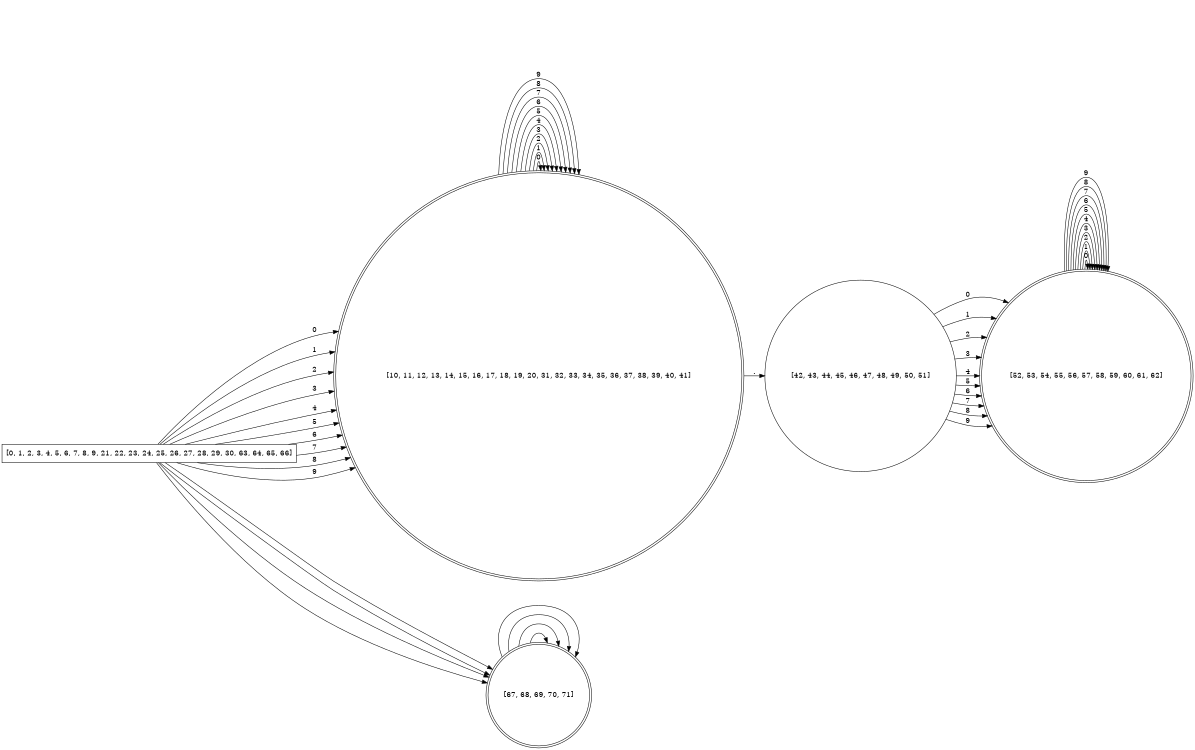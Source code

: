 digraph finite_state_machine {
	rankdir=LR size="8,5"
	node [shape=rectangular]
	"[0, 1, 2, 3, 4, 5, 6, 7, 8, 9, 21, 22, 23, 24, 25, 26, 27, 28, 29, 30, 63, 64, 65, 66]"
	node [shape=doublecircle]
	"[10, 11, 12, 13, 14, 15, 16, 17, 18, 19, 20, 31, 32, 33, 34, 35, 36, 37, 38, 39, 40, 41]"
	node [shape=doublecircle]
	"[10, 11, 12, 13, 14, 15, 16, 17, 18, 19, 20, 31, 32, 33, 34, 35, 36, 37, 38, 39, 40, 41]"
	node [shape=doublecircle]
	"[10, 11, 12, 13, 14, 15, 16, 17, 18, 19, 20, 31, 32, 33, 34, 35, 36, 37, 38, 39, 40, 41]"
	node [shape=doublecircle]
	"[10, 11, 12, 13, 14, 15, 16, 17, 18, 19, 20, 31, 32, 33, 34, 35, 36, 37, 38, 39, 40, 41]"
	node [shape=doublecircle]
	"[10, 11, 12, 13, 14, 15, 16, 17, 18, 19, 20, 31, 32, 33, 34, 35, 36, 37, 38, 39, 40, 41]"
	node [shape=doublecircle]
	"[10, 11, 12, 13, 14, 15, 16, 17, 18, 19, 20, 31, 32, 33, 34, 35, 36, 37, 38, 39, 40, 41]"
	node [shape=doublecircle]
	"[10, 11, 12, 13, 14, 15, 16, 17, 18, 19, 20, 31, 32, 33, 34, 35, 36, 37, 38, 39, 40, 41]"
	node [shape=doublecircle]
	"[10, 11, 12, 13, 14, 15, 16, 17, 18, 19, 20, 31, 32, 33, 34, 35, 36, 37, 38, 39, 40, 41]"
	node [shape=doublecircle]
	"[10, 11, 12, 13, 14, 15, 16, 17, 18, 19, 20, 31, 32, 33, 34, 35, 36, 37, 38, 39, 40, 41]"
	node [shape=doublecircle]
	"[10, 11, 12, 13, 14, 15, 16, 17, 18, 19, 20, 31, 32, 33, 34, 35, 36, 37, 38, 39, 40, 41]"
	node [shape=doublecircle]
	"[67, 68, 69, 70, 71]"
	node [shape=doublecircle]
	"[67, 68, 69, 70, 71]"
	node [shape=doublecircle]
	"[67, 68, 69, 70, 71]"
	node [shape=doublecircle]
	"[67, 68, 69, 70, 71]"
	node [shape=doublecircle]
	"[10, 11, 12, 13, 14, 15, 16, 17, 18, 19, 20, 31, 32, 33, 34, 35, 36, 37, 38, 39, 40, 41]"
	node [shape=doublecircle]
	"[10, 11, 12, 13, 14, 15, 16, 17, 18, 19, 20, 31, 32, 33, 34, 35, 36, 37, 38, 39, 40, 41]"
	node [shape=doublecircle]
	"[10, 11, 12, 13, 14, 15, 16, 17, 18, 19, 20, 31, 32, 33, 34, 35, 36, 37, 38, 39, 40, 41]"
	node [shape=doublecircle]
	"[10, 11, 12, 13, 14, 15, 16, 17, 18, 19, 20, 31, 32, 33, 34, 35, 36, 37, 38, 39, 40, 41]"
	node [shape=doublecircle]
	"[10, 11, 12, 13, 14, 15, 16, 17, 18, 19, 20, 31, 32, 33, 34, 35, 36, 37, 38, 39, 40, 41]"
	node [shape=doublecircle]
	"[10, 11, 12, 13, 14, 15, 16, 17, 18, 19, 20, 31, 32, 33, 34, 35, 36, 37, 38, 39, 40, 41]"
	node [shape=doublecircle]
	"[10, 11, 12, 13, 14, 15, 16, 17, 18, 19, 20, 31, 32, 33, 34, 35, 36, 37, 38, 39, 40, 41]"
	node [shape=doublecircle]
	"[10, 11, 12, 13, 14, 15, 16, 17, 18, 19, 20, 31, 32, 33, 34, 35, 36, 37, 38, 39, 40, 41]"
	node [shape=doublecircle]
	"[10, 11, 12, 13, 14, 15, 16, 17, 18, 19, 20, 31, 32, 33, 34, 35, 36, 37, 38, 39, 40, 41]"
	node [shape=doublecircle]
	"[10, 11, 12, 13, 14, 15, 16, 17, 18, 19, 20, 31, 32, 33, 34, 35, 36, 37, 38, 39, 40, 41]"
	node [shape=doublecircle]
	"[67, 68, 69, 70, 71]"
	node [shape=doublecircle]
	"[67, 68, 69, 70, 71]"
	node [shape=doublecircle]
	"[67, 68, 69, 70, 71]"
	node [shape=doublecircle]
	"[67, 68, 69, 70, 71]"
	node [shape=doublecircle]
	"[52, 53, 54, 55, 56, 57, 58, 59, 60, 61, 62]"
	node [shape=doublecircle]
	"[52, 53, 54, 55, 56, 57, 58, 59, 60, 61, 62]"
	node [shape=doublecircle]
	"[52, 53, 54, 55, 56, 57, 58, 59, 60, 61, 62]"
	node [shape=doublecircle]
	"[52, 53, 54, 55, 56, 57, 58, 59, 60, 61, 62]"
	node [shape=doublecircle]
	"[52, 53, 54, 55, 56, 57, 58, 59, 60, 61, 62]"
	node [shape=doublecircle]
	"[52, 53, 54, 55, 56, 57, 58, 59, 60, 61, 62]"
	node [shape=doublecircle]
	"[52, 53, 54, 55, 56, 57, 58, 59, 60, 61, 62]"
	node [shape=doublecircle]
	"[52, 53, 54, 55, 56, 57, 58, 59, 60, 61, 62]"
	node [shape=doublecircle]
	"[52, 53, 54, 55, 56, 57, 58, 59, 60, 61, 62]"
	node [shape=doublecircle]
	"[52, 53, 54, 55, 56, 57, 58, 59, 60, 61, 62]"
	node [shape=doublecircle]
	"[52, 53, 54, 55, 56, 57, 58, 59, 60, 61, 62]"
	node [shape=doublecircle]
	"[52, 53, 54, 55, 56, 57, 58, 59, 60, 61, 62]"
	node [shape=doublecircle]
	"[52, 53, 54, 55, 56, 57, 58, 59, 60, 61, 62]"
	node [shape=doublecircle]
	"[52, 53, 54, 55, 56, 57, 58, 59, 60, 61, 62]"
	node [shape=doublecircle]
	"[52, 53, 54, 55, 56, 57, 58, 59, 60, 61, 62]"
	node [shape=doublecircle]
	"[52, 53, 54, 55, 56, 57, 58, 59, 60, 61, 62]"
	node [shape=doublecircle]
	"[52, 53, 54, 55, 56, 57, 58, 59, 60, 61, 62]"
	node [shape=doublecircle]
	"[52, 53, 54, 55, 56, 57, 58, 59, 60, 61, 62]"
	node [shape=doublecircle]
	"[52, 53, 54, 55, 56, 57, 58, 59, 60, 61, 62]"
	node [shape=doublecircle]
	"[52, 53, 54, 55, 56, 57, 58, 59, 60, 61, 62]"
	node [shape=circle]
	"[0, 1, 2, 3, 4, 5, 6, 7, 8, 9, 21, 22, 23, 24, 25, 26, 27, 28, 29, 30, 63, 64, 65, 66]" -> "[10, 11, 12, 13, 14, 15, 16, 17, 18, 19, 20, 31, 32, 33, 34, 35, 36, 37, 38, 39, 40, 41]" [label=0]
	"[0, 1, 2, 3, 4, 5, 6, 7, 8, 9, 21, 22, 23, 24, 25, 26, 27, 28, 29, 30, 63, 64, 65, 66]" -> "[10, 11, 12, 13, 14, 15, 16, 17, 18, 19, 20, 31, 32, 33, 34, 35, 36, 37, 38, 39, 40, 41]" [label=1]
	"[0, 1, 2, 3, 4, 5, 6, 7, 8, 9, 21, 22, 23, 24, 25, 26, 27, 28, 29, 30, 63, 64, 65, 66]" -> "[10, 11, 12, 13, 14, 15, 16, 17, 18, 19, 20, 31, 32, 33, 34, 35, 36, 37, 38, 39, 40, 41]" [label=2]
	"[0, 1, 2, 3, 4, 5, 6, 7, 8, 9, 21, 22, 23, 24, 25, 26, 27, 28, 29, 30, 63, 64, 65, 66]" -> "[10, 11, 12, 13, 14, 15, 16, 17, 18, 19, 20, 31, 32, 33, 34, 35, 36, 37, 38, 39, 40, 41]" [label=3]
	"[0, 1, 2, 3, 4, 5, 6, 7, 8, 9, 21, 22, 23, 24, 25, 26, 27, 28, 29, 30, 63, 64, 65, 66]" -> "[10, 11, 12, 13, 14, 15, 16, 17, 18, 19, 20, 31, 32, 33, 34, 35, 36, 37, 38, 39, 40, 41]" [label=4]
	"[0, 1, 2, 3, 4, 5, 6, 7, 8, 9, 21, 22, 23, 24, 25, 26, 27, 28, 29, 30, 63, 64, 65, 66]" -> "[10, 11, 12, 13, 14, 15, 16, 17, 18, 19, 20, 31, 32, 33, 34, 35, 36, 37, 38, 39, 40, 41]" [label=5]
	"[0, 1, 2, 3, 4, 5, 6, 7, 8, 9, 21, 22, 23, 24, 25, 26, 27, 28, 29, 30, 63, 64, 65, 66]" -> "[10, 11, 12, 13, 14, 15, 16, 17, 18, 19, 20, 31, 32, 33, 34, 35, 36, 37, 38, 39, 40, 41]" [label=6]
	"[0, 1, 2, 3, 4, 5, 6, 7, 8, 9, 21, 22, 23, 24, 25, 26, 27, 28, 29, 30, 63, 64, 65, 66]" -> "[10, 11, 12, 13, 14, 15, 16, 17, 18, 19, 20, 31, 32, 33, 34, 35, 36, 37, 38, 39, 40, 41]" [label=7]
	"[0, 1, 2, 3, 4, 5, 6, 7, 8, 9, 21, 22, 23, 24, 25, 26, 27, 28, 29, 30, 63, 64, 65, 66]" -> "[10, 11, 12, 13, 14, 15, 16, 17, 18, 19, 20, 31, 32, 33, 34, 35, 36, 37, 38, 39, 40, 41]" [label=8]
	"[0, 1, 2, 3, 4, 5, 6, 7, 8, 9, 21, 22, 23, 24, 25, 26, 27, 28, 29, 30, 63, 64, 65, 66]" -> "[10, 11, 12, 13, 14, 15, 16, 17, 18, 19, 20, 31, 32, 33, 34, 35, 36, 37, 38, 39, 40, 41]" [label=9]
	"[0, 1, 2, 3, 4, 5, 6, 7, 8, 9, 21, 22, 23, 24, 25, 26, 27, 28, 29, 30, 63, 64, 65, 66]" -> "[67, 68, 69, 70, 71]" [label="
"]
	"[0, 1, 2, 3, 4, 5, 6, 7, 8, 9, 21, 22, 23, 24, 25, 26, 27, 28, 29, 30, 63, 64, 65, 66]" -> "[67, 68, 69, 70, 71]" [label=""]
	"[0, 1, 2, 3, 4, 5, 6, 7, 8, 9, 21, 22, 23, 24, 25, 26, 27, 28, 29, 30, 63, 64, 65, 66]" -> "[67, 68, 69, 70, 71]" [label="	"]
	"[0, 1, 2, 3, 4, 5, 6, 7, 8, 9, 21, 22, 23, 24, 25, 26, 27, 28, 29, 30, 63, 64, 65, 66]" -> "[67, 68, 69, 70, 71]" [label=" "]
	"[10, 11, 12, 13, 14, 15, 16, 17, 18, 19, 20, 31, 32, 33, 34, 35, 36, 37, 38, 39, 40, 41]" -> "[10, 11, 12, 13, 14, 15, 16, 17, 18, 19, 20, 31, 32, 33, 34, 35, 36, 37, 38, 39, 40, 41]" [label=0]
	"[10, 11, 12, 13, 14, 15, 16, 17, 18, 19, 20, 31, 32, 33, 34, 35, 36, 37, 38, 39, 40, 41]" -> "[10, 11, 12, 13, 14, 15, 16, 17, 18, 19, 20, 31, 32, 33, 34, 35, 36, 37, 38, 39, 40, 41]" [label=1]
	"[10, 11, 12, 13, 14, 15, 16, 17, 18, 19, 20, 31, 32, 33, 34, 35, 36, 37, 38, 39, 40, 41]" -> "[10, 11, 12, 13, 14, 15, 16, 17, 18, 19, 20, 31, 32, 33, 34, 35, 36, 37, 38, 39, 40, 41]" [label=2]
	"[10, 11, 12, 13, 14, 15, 16, 17, 18, 19, 20, 31, 32, 33, 34, 35, 36, 37, 38, 39, 40, 41]" -> "[10, 11, 12, 13, 14, 15, 16, 17, 18, 19, 20, 31, 32, 33, 34, 35, 36, 37, 38, 39, 40, 41]" [label=3]
	"[10, 11, 12, 13, 14, 15, 16, 17, 18, 19, 20, 31, 32, 33, 34, 35, 36, 37, 38, 39, 40, 41]" -> "[10, 11, 12, 13, 14, 15, 16, 17, 18, 19, 20, 31, 32, 33, 34, 35, 36, 37, 38, 39, 40, 41]" [label=4]
	"[10, 11, 12, 13, 14, 15, 16, 17, 18, 19, 20, 31, 32, 33, 34, 35, 36, 37, 38, 39, 40, 41]" -> "[10, 11, 12, 13, 14, 15, 16, 17, 18, 19, 20, 31, 32, 33, 34, 35, 36, 37, 38, 39, 40, 41]" [label=5]
	"[10, 11, 12, 13, 14, 15, 16, 17, 18, 19, 20, 31, 32, 33, 34, 35, 36, 37, 38, 39, 40, 41]" -> "[10, 11, 12, 13, 14, 15, 16, 17, 18, 19, 20, 31, 32, 33, 34, 35, 36, 37, 38, 39, 40, 41]" [label=6]
	"[10, 11, 12, 13, 14, 15, 16, 17, 18, 19, 20, 31, 32, 33, 34, 35, 36, 37, 38, 39, 40, 41]" -> "[10, 11, 12, 13, 14, 15, 16, 17, 18, 19, 20, 31, 32, 33, 34, 35, 36, 37, 38, 39, 40, 41]" [label=7]
	"[10, 11, 12, 13, 14, 15, 16, 17, 18, 19, 20, 31, 32, 33, 34, 35, 36, 37, 38, 39, 40, 41]" -> "[10, 11, 12, 13, 14, 15, 16, 17, 18, 19, 20, 31, 32, 33, 34, 35, 36, 37, 38, 39, 40, 41]" [label=8]
	"[10, 11, 12, 13, 14, 15, 16, 17, 18, 19, 20, 31, 32, 33, 34, 35, 36, 37, 38, 39, 40, 41]" -> "[10, 11, 12, 13, 14, 15, 16, 17, 18, 19, 20, 31, 32, 33, 34, 35, 36, 37, 38, 39, 40, 41]" [label=9]
	"[10, 11, 12, 13, 14, 15, 16, 17, 18, 19, 20, 31, 32, 33, 34, 35, 36, 37, 38, 39, 40, 41]" -> "[42, 43, 44, 45, 46, 47, 48, 49, 50, 51]" [label="."]
	"[67, 68, 69, 70, 71]" -> "[67, 68, 69, 70, 71]" [label="
"]
	"[67, 68, 69, 70, 71]" -> "[67, 68, 69, 70, 71]" [label=""]
	"[67, 68, 69, 70, 71]" -> "[67, 68, 69, 70, 71]" [label="	"]
	"[67, 68, 69, 70, 71]" -> "[67, 68, 69, 70, 71]" [label=" "]
	"[42, 43, 44, 45, 46, 47, 48, 49, 50, 51]" -> "[52, 53, 54, 55, 56, 57, 58, 59, 60, 61, 62]" [label=0]
	"[42, 43, 44, 45, 46, 47, 48, 49, 50, 51]" -> "[52, 53, 54, 55, 56, 57, 58, 59, 60, 61, 62]" [label=1]
	"[42, 43, 44, 45, 46, 47, 48, 49, 50, 51]" -> "[52, 53, 54, 55, 56, 57, 58, 59, 60, 61, 62]" [label=2]
	"[42, 43, 44, 45, 46, 47, 48, 49, 50, 51]" -> "[52, 53, 54, 55, 56, 57, 58, 59, 60, 61, 62]" [label=3]
	"[42, 43, 44, 45, 46, 47, 48, 49, 50, 51]" -> "[52, 53, 54, 55, 56, 57, 58, 59, 60, 61, 62]" [label=4]
	"[42, 43, 44, 45, 46, 47, 48, 49, 50, 51]" -> "[52, 53, 54, 55, 56, 57, 58, 59, 60, 61, 62]" [label=5]
	"[42, 43, 44, 45, 46, 47, 48, 49, 50, 51]" -> "[52, 53, 54, 55, 56, 57, 58, 59, 60, 61, 62]" [label=6]
	"[42, 43, 44, 45, 46, 47, 48, 49, 50, 51]" -> "[52, 53, 54, 55, 56, 57, 58, 59, 60, 61, 62]" [label=7]
	"[42, 43, 44, 45, 46, 47, 48, 49, 50, 51]" -> "[52, 53, 54, 55, 56, 57, 58, 59, 60, 61, 62]" [label=8]
	"[42, 43, 44, 45, 46, 47, 48, 49, 50, 51]" -> "[52, 53, 54, 55, 56, 57, 58, 59, 60, 61, 62]" [label=9]
	"[52, 53, 54, 55, 56, 57, 58, 59, 60, 61, 62]" -> "[52, 53, 54, 55, 56, 57, 58, 59, 60, 61, 62]" [label=0]
	"[52, 53, 54, 55, 56, 57, 58, 59, 60, 61, 62]" -> "[52, 53, 54, 55, 56, 57, 58, 59, 60, 61, 62]" [label=1]
	"[52, 53, 54, 55, 56, 57, 58, 59, 60, 61, 62]" -> "[52, 53, 54, 55, 56, 57, 58, 59, 60, 61, 62]" [label=2]
	"[52, 53, 54, 55, 56, 57, 58, 59, 60, 61, 62]" -> "[52, 53, 54, 55, 56, 57, 58, 59, 60, 61, 62]" [label=3]
	"[52, 53, 54, 55, 56, 57, 58, 59, 60, 61, 62]" -> "[52, 53, 54, 55, 56, 57, 58, 59, 60, 61, 62]" [label=4]
	"[52, 53, 54, 55, 56, 57, 58, 59, 60, 61, 62]" -> "[52, 53, 54, 55, 56, 57, 58, 59, 60, 61, 62]" [label=5]
	"[52, 53, 54, 55, 56, 57, 58, 59, 60, 61, 62]" -> "[52, 53, 54, 55, 56, 57, 58, 59, 60, 61, 62]" [label=6]
	"[52, 53, 54, 55, 56, 57, 58, 59, 60, 61, 62]" -> "[52, 53, 54, 55, 56, 57, 58, 59, 60, 61, 62]" [label=7]
	"[52, 53, 54, 55, 56, 57, 58, 59, 60, 61, 62]" -> "[52, 53, 54, 55, 56, 57, 58, 59, 60, 61, 62]" [label=8]
	"[52, 53, 54, 55, 56, 57, 58, 59, 60, 61, 62]" -> "[52, 53, 54, 55, 56, 57, 58, 59, 60, 61, 62]" [label=9]
}

